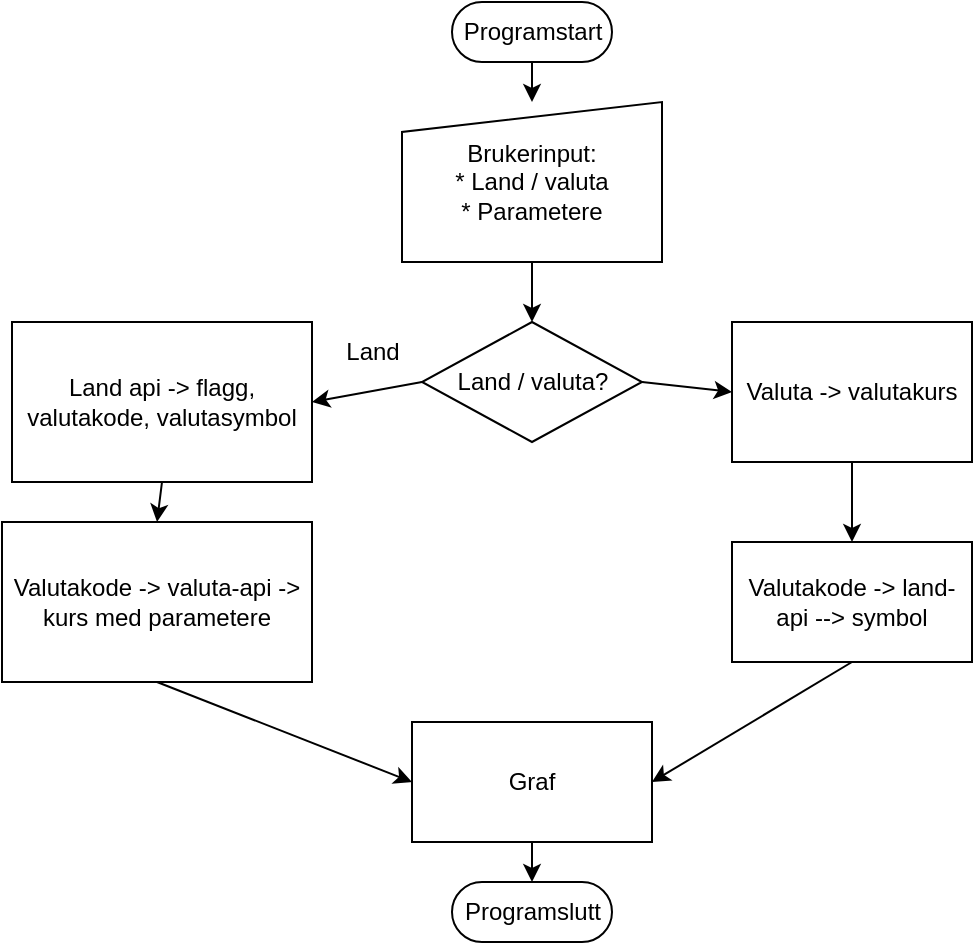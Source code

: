 <mxfile>
    <diagram id="tPNeNFGj6fL4Um09lMDh" name="Page-1">
        <mxGraphModel dx="492" dy="266" grid="1" gridSize="10" guides="1" tooltips="1" connect="1" arrows="1" fold="1" page="1" pageScale="1" pageWidth="850" pageHeight="1100" math="0" shadow="0">
            <root>
                <mxCell id="0"/>
                <mxCell id="1" parent="0"/>
                <mxCell id="2" value="Programstart" style="html=1;dashed=0;whitespace=wrap;shape=mxgraph.dfd.start" parent="1" vertex="1">
                    <mxGeometry x="280" y="240" width="80" height="30" as="geometry"/>
                </mxCell>
                <mxCell id="4" value="Brukerinput:&lt;br&gt;* Land / valuta&lt;br&gt;* Parametere" style="shape=manualInput;whiteSpace=wrap;html=1;dashed=0;size=15;" parent="1" vertex="1">
                    <mxGeometry x="255" y="290" width="130" height="80" as="geometry"/>
                </mxCell>
                <mxCell id="19" style="edgeStyle=none;html=1;exitX=1;exitY=0.5;exitDx=0;exitDy=0;entryX=0;entryY=0.5;entryDx=0;entryDy=0;" parent="1" source="5" target="18" edge="1">
                    <mxGeometry relative="1" as="geometry"/>
                </mxCell>
                <mxCell id="5" value="Land / valuta?" style="shape=rhombus;html=1;dashed=0;whitespace=wrap;perimeter=rhombusPerimeter;" parent="1" vertex="1">
                    <mxGeometry x="265" y="400" width="110" height="60" as="geometry"/>
                </mxCell>
                <mxCell id="17" style="edgeStyle=none;html=1;exitX=0.5;exitY=1;exitDx=0;exitDy=0;entryX=0.5;entryY=0;entryDx=0;entryDy=0;" parent="1" source="6" target="8" edge="1">
                    <mxGeometry relative="1" as="geometry"/>
                </mxCell>
                <mxCell id="6" value="Land api -&amp;gt; flagg, valutakode, valutasymbol" style="whiteSpace=wrap;html=1;" parent="1" vertex="1">
                    <mxGeometry x="60" y="400" width="150" height="80" as="geometry"/>
                </mxCell>
                <mxCell id="16" style="edgeStyle=none;html=1;exitX=0.5;exitY=1;exitDx=0;exitDy=0;entryX=0;entryY=0.5;entryDx=0;entryDy=0;" parent="1" source="8" target="13" edge="1">
                    <mxGeometry relative="1" as="geometry"/>
                </mxCell>
                <mxCell id="8" value="Valutakode -&amp;gt; valuta-api -&amp;gt; kurs med parametere" style="whiteSpace=wrap;html=1;" parent="1" vertex="1">
                    <mxGeometry x="55" y="500" width="155" height="80" as="geometry"/>
                </mxCell>
                <mxCell id="9" value="" style="edgeStyle=none;orthogonalLoop=1;jettySize=auto;html=1;exitX=0.5;exitY=0.5;exitDx=0;exitDy=15;exitPerimeter=0;entryX=0.5;entryY=0;entryDx=0;entryDy=0;" parent="1" source="2" target="4" edge="1">
                    <mxGeometry width="100" relative="1" as="geometry">
                        <mxPoint x="370" y="270" as="sourcePoint"/>
                        <mxPoint x="470" y="270" as="targetPoint"/>
                        <Array as="points"/>
                    </mxGeometry>
                </mxCell>
                <mxCell id="10" value="" style="edgeStyle=none;orthogonalLoop=1;jettySize=auto;html=1;exitX=0.5;exitY=1;exitDx=0;exitDy=0;entryX=0.5;entryY=0;entryDx=0;entryDy=0;" parent="1" source="4" target="5" edge="1">
                    <mxGeometry width="100" relative="1" as="geometry">
                        <mxPoint x="320" y="390" as="sourcePoint"/>
                        <mxPoint x="420" y="390" as="targetPoint"/>
                        <Array as="points"/>
                    </mxGeometry>
                </mxCell>
                <mxCell id="11" value="" style="edgeStyle=none;orthogonalLoop=1;jettySize=auto;html=1;exitX=0;exitY=0.5;exitDx=0;exitDy=0;entryX=1;entryY=0.5;entryDx=0;entryDy=0;" parent="1" source="5" target="6" edge="1">
                    <mxGeometry width="100" relative="1" as="geometry">
                        <mxPoint x="290" y="510" as="sourcePoint"/>
                        <mxPoint x="390" y="510" as="targetPoint"/>
                        <Array as="points"/>
                    </mxGeometry>
                </mxCell>
                <mxCell id="12" value="Land" style="text;html=1;align=center;verticalAlign=middle;resizable=0;points=[];autosize=1;strokeColor=none;fillColor=none;" parent="1" vertex="1">
                    <mxGeometry x="215" y="400" width="50" height="30" as="geometry"/>
                </mxCell>
                <mxCell id="15" style="edgeStyle=none;html=1;exitX=0.5;exitY=1;exitDx=0;exitDy=0;entryX=0.5;entryY=0.5;entryDx=0;entryDy=-15;entryPerimeter=0;" parent="1" source="13" target="14" edge="1">
                    <mxGeometry relative="1" as="geometry"/>
                </mxCell>
                <mxCell id="13" value="Graf" style="whiteSpace=wrap;html=1;" parent="1" vertex="1">
                    <mxGeometry x="260" y="600" width="120" height="60" as="geometry"/>
                </mxCell>
                <mxCell id="14" value="Programslutt" style="html=1;dashed=0;whitespace=wrap;shape=mxgraph.dfd.start" parent="1" vertex="1">
                    <mxGeometry x="280" y="680" width="80" height="30" as="geometry"/>
                </mxCell>
                <mxCell id="21" style="edgeStyle=none;html=1;exitX=0.5;exitY=1;exitDx=0;exitDy=0;entryX=0.5;entryY=0;entryDx=0;entryDy=0;" parent="1" source="18" target="20" edge="1">
                    <mxGeometry relative="1" as="geometry"/>
                </mxCell>
                <mxCell id="18" value="Valuta -&amp;gt; valutakurs" style="whiteSpace=wrap;html=1;" parent="1" vertex="1">
                    <mxGeometry x="420" y="400" width="120" height="70" as="geometry"/>
                </mxCell>
                <mxCell id="22" style="edgeStyle=none;html=1;exitX=0.5;exitY=1;exitDx=0;exitDy=0;entryX=1;entryY=0.5;entryDx=0;entryDy=0;" parent="1" source="20" target="13" edge="1">
                    <mxGeometry relative="1" as="geometry"/>
                </mxCell>
                <mxCell id="20" value="Valutakode -&amp;gt; land-api --&amp;gt; symbol" style="whiteSpace=wrap;html=1;" parent="1" vertex="1">
                    <mxGeometry x="420" y="510" width="120" height="60" as="geometry"/>
                </mxCell>
            </root>
        </mxGraphModel>
    </diagram>
</mxfile>